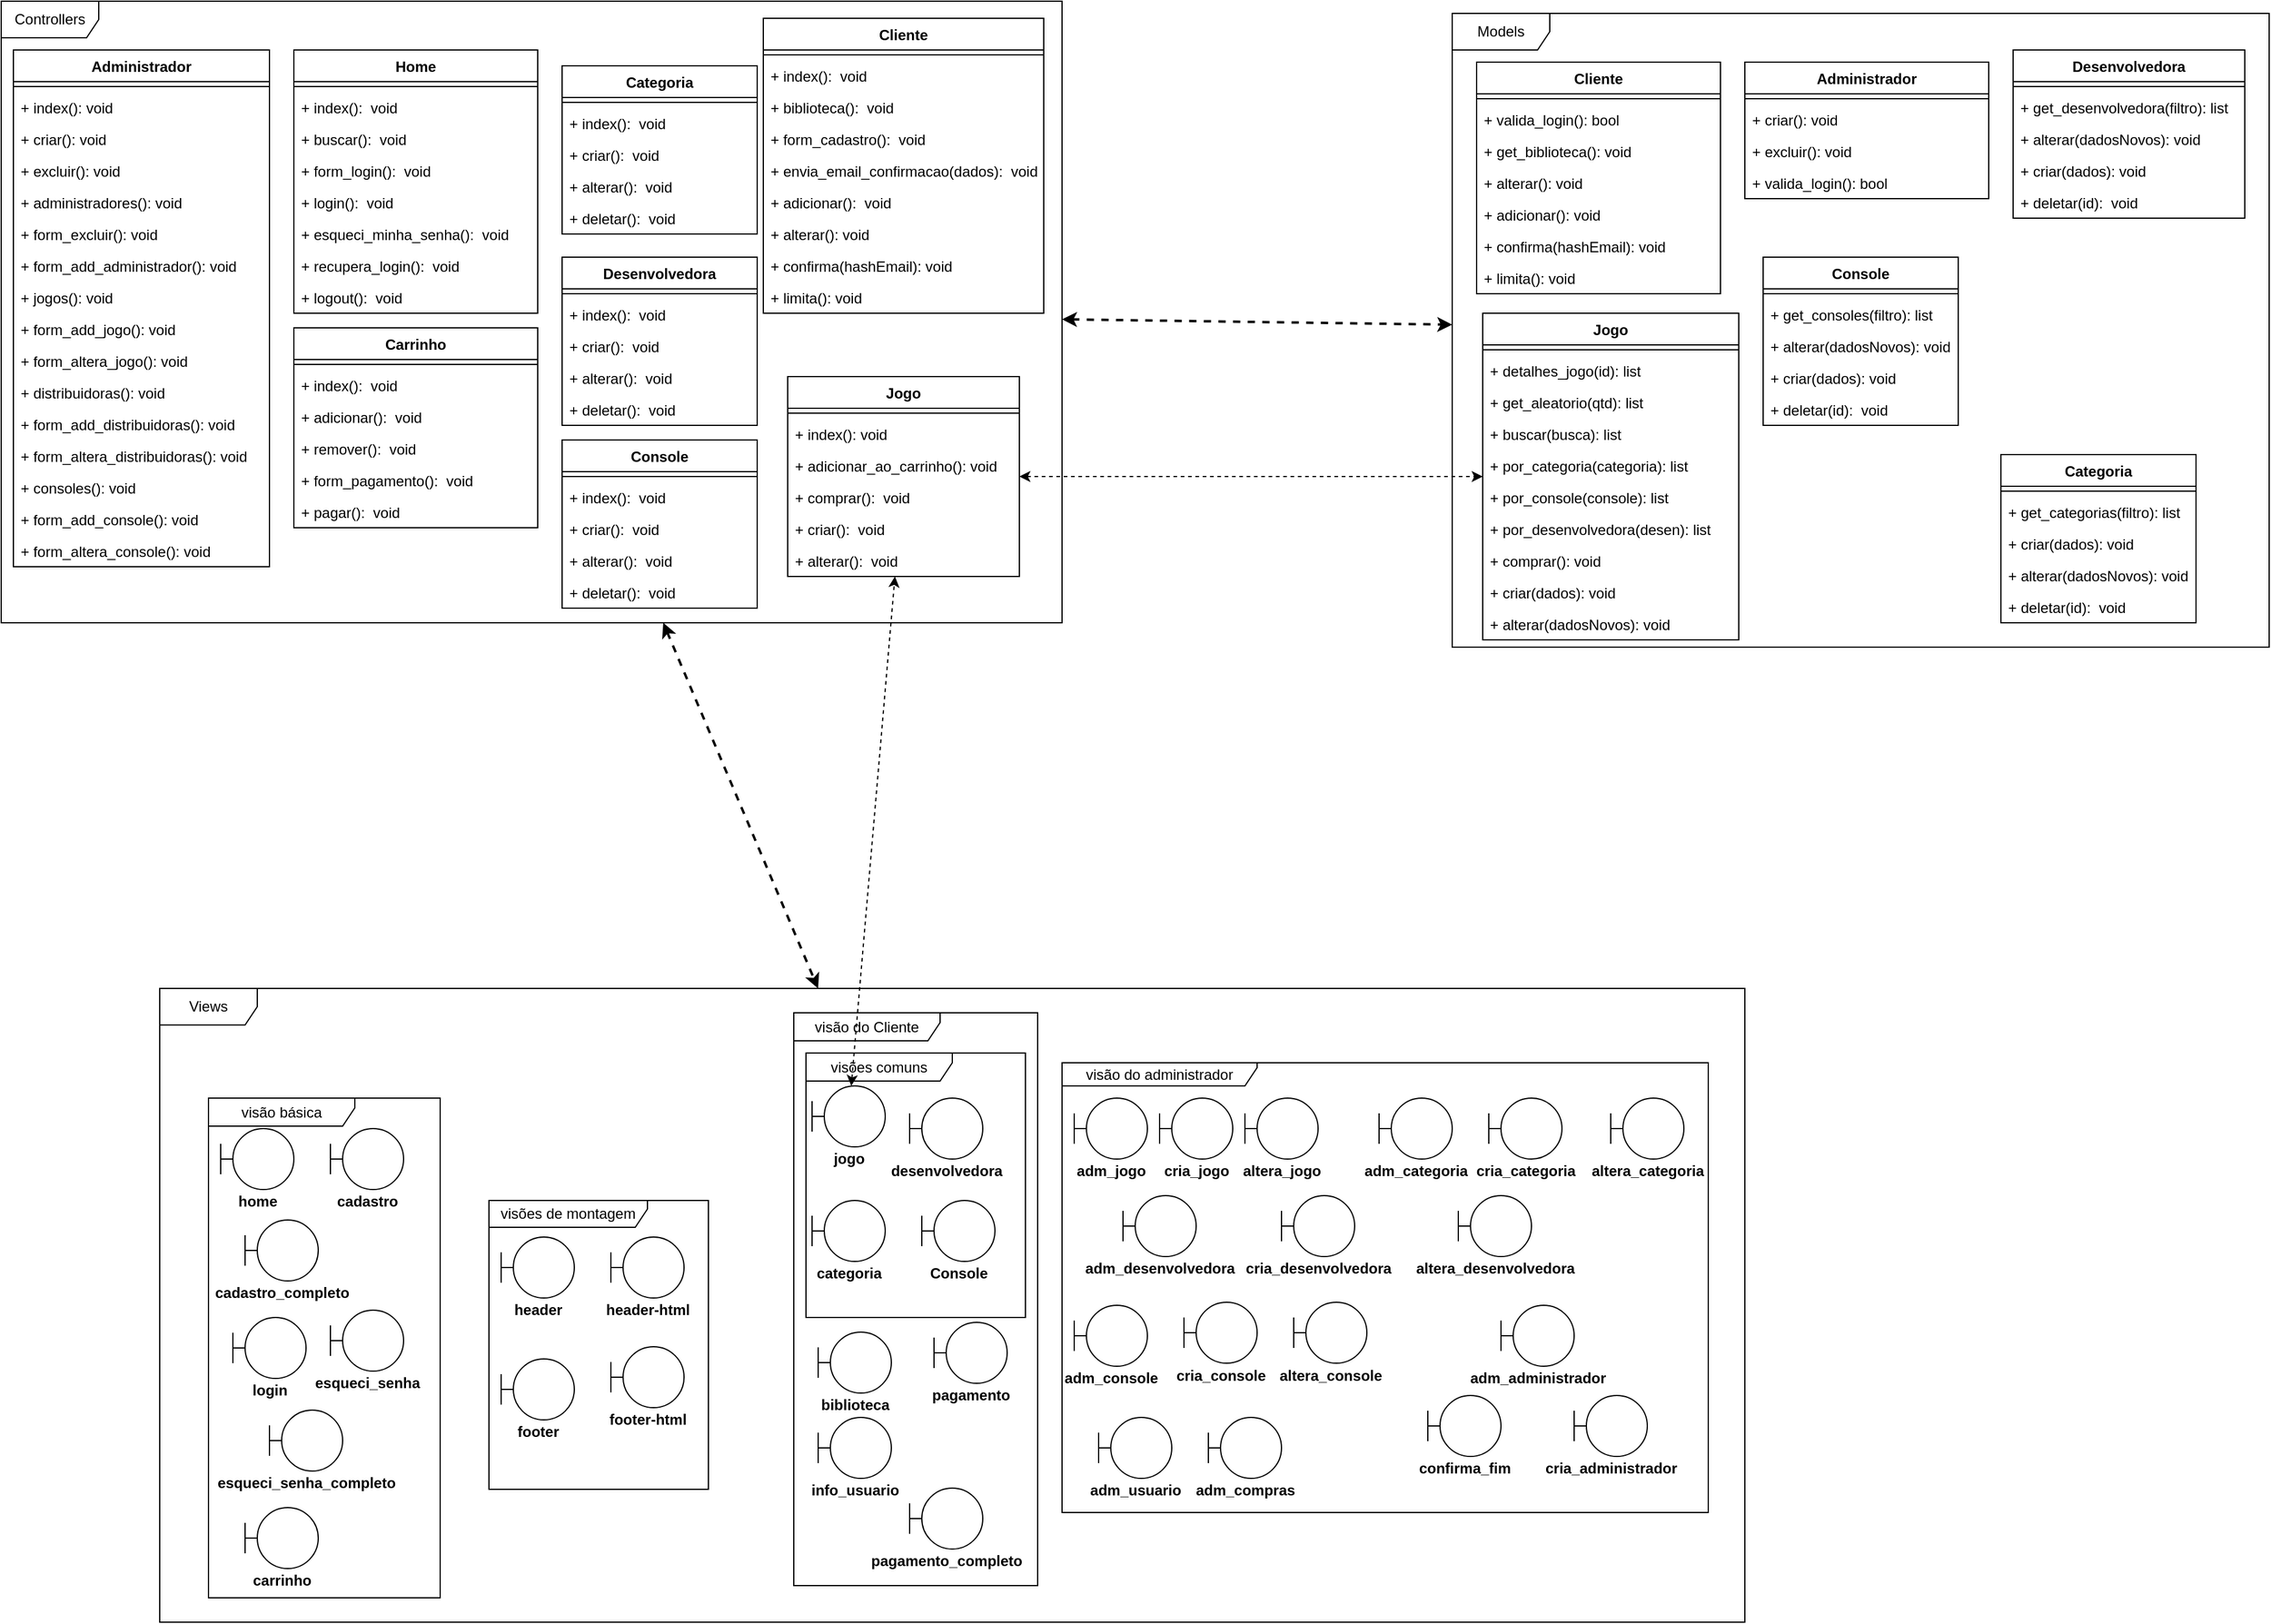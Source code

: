 <mxfile version="15.7.3" type="device"><diagram id="L-fCmeaqNn5dEg6Auvco" name="Page-1"><mxGraphModel dx="3220" dy="1463" grid="1" gridSize="10" guides="1" tooltips="1" connect="1" arrows="1" fold="1" page="1" pageScale="1" pageWidth="850" pageHeight="1100" math="0" shadow="0"><root><mxCell id="0"/><mxCell id="1" parent="0"/><mxCell id="11PagR81buOXzs33Tu1x-120" value="Views" style="shape=umlFrame;whiteSpace=wrap;html=1;width=80;height=30;" parent="1" vertex="1"><mxGeometry x="-690" y="830" width="1300" height="520" as="geometry"/></mxCell><mxCell id="11PagR81buOXzs33Tu1x-200" value="visão básica" style="shape=umlFrame;whiteSpace=wrap;html=1;width=120;height=23;" parent="1" vertex="1"><mxGeometry x="-650" y="920" width="190" height="410" as="geometry"/></mxCell><mxCell id="11PagR81buOXzs33Tu1x-197" value="visão do administrador" style="shape=umlFrame;whiteSpace=wrap;html=1;width=160;height=19;" parent="1" vertex="1"><mxGeometry x="50" y="891" width="530" height="369" as="geometry"/></mxCell><mxCell id="11PagR81buOXzs33Tu1x-193" value="visão do Cliente" style="shape=umlFrame;whiteSpace=wrap;html=1;width=120;height=23;" parent="1" vertex="1"><mxGeometry x="-170" y="850" width="200" height="470" as="geometry"/></mxCell><mxCell id="11PagR81buOXzs33Tu1x-204" value="visões de montagem" style="shape=umlFrame;whiteSpace=wrap;html=1;width=130;height=22;" parent="1" vertex="1"><mxGeometry x="-420" y="1004" width="180" height="237" as="geometry"/></mxCell><mxCell id="11PagR81buOXzs33Tu1x-201" value="visões comuns" style="shape=umlFrame;whiteSpace=wrap;html=1;width=120;height=23;" parent="1" vertex="1"><mxGeometry x="-160" y="883" width="180" height="217" as="geometry"/></mxCell><mxCell id="B66ZDyAJgqDNqPzOwW6b-11" style="edgeStyle=none;rounded=0;orthogonalLoop=1;jettySize=auto;html=1;dashed=1;startArrow=classic;startFill=1;strokeWidth=2;" edge="1" parent="1" source="11PagR81buOXzs33Tu1x-65" target="11PagR81buOXzs33Tu1x-66"><mxGeometry relative="1" as="geometry"/></mxCell><mxCell id="B66ZDyAJgqDNqPzOwW6b-12" style="edgeStyle=none;rounded=0;orthogonalLoop=1;jettySize=auto;html=1;dashed=1;startArrow=classic;startFill=1;strokeWidth=2;" edge="1" parent="1" source="11PagR81buOXzs33Tu1x-65" target="11PagR81buOXzs33Tu1x-120"><mxGeometry relative="1" as="geometry"/></mxCell><mxCell id="11PagR81buOXzs33Tu1x-65" value="Controllers" style="shape=umlFrame;whiteSpace=wrap;html=1;width=80;height=30;" parent="1" vertex="1"><mxGeometry x="-820" y="20" width="870" height="510" as="geometry"/></mxCell><mxCell id="B66ZDyAJgqDNqPzOwW6b-9" style="edgeStyle=none;rounded=0;orthogonalLoop=1;jettySize=auto;html=1;dashed=1;startArrow=classic;startFill=1;" edge="1" parent="1" source="11PagR81buOXzs33Tu1x-2" target="11PagR81buOXzs33Tu1x-68"><mxGeometry relative="1" as="geometry"/></mxCell><mxCell id="11PagR81buOXzs33Tu1x-2" value="Jogo" style="swimlane;fontStyle=1;align=center;verticalAlign=top;childLayout=stackLayout;horizontal=1;startSize=26;horizontalStack=0;resizeParent=1;resizeParentMax=0;resizeLast=0;collapsible=1;marginBottom=0;" parent="1" vertex="1"><mxGeometry x="-175" y="328" width="190" height="164" as="geometry"/></mxCell><mxCell id="11PagR81buOXzs33Tu1x-4" value="" style="line;strokeWidth=1;fillColor=none;align=left;verticalAlign=middle;spacingTop=-1;spacingLeft=3;spacingRight=3;rotatable=0;labelPosition=right;points=[];portConstraint=eastwest;" parent="11PagR81buOXzs33Tu1x-2" vertex="1"><mxGeometry y="26" width="190" height="8" as="geometry"/></mxCell><mxCell id="11PagR81buOXzs33Tu1x-5" value="+ index(): void" style="text;strokeColor=none;fillColor=none;align=left;verticalAlign=top;spacingLeft=4;spacingRight=4;overflow=hidden;rotatable=0;points=[[0,0.5],[1,0.5]];portConstraint=eastwest;" parent="11PagR81buOXzs33Tu1x-2" vertex="1"><mxGeometry y="34" width="190" height="26" as="geometry"/></mxCell><mxCell id="11PagR81buOXzs33Tu1x-10" value="+ adicionar_ao_carrinho(): void" style="text;strokeColor=none;fillColor=none;align=left;verticalAlign=top;spacingLeft=4;spacingRight=4;overflow=hidden;rotatable=0;points=[[0,0.5],[1,0.5]];portConstraint=eastwest;" parent="11PagR81buOXzs33Tu1x-2" vertex="1"><mxGeometry y="60" width="190" height="26" as="geometry"/></mxCell><mxCell id="11PagR81buOXzs33Tu1x-9" value="+ comprar():  void" style="text;strokeColor=none;fillColor=none;align=left;verticalAlign=top;spacingLeft=4;spacingRight=4;overflow=hidden;rotatable=0;points=[[0,0.5],[1,0.5]];portConstraint=eastwest;" parent="11PagR81buOXzs33Tu1x-2" vertex="1"><mxGeometry y="86" width="190" height="26" as="geometry"/></mxCell><mxCell id="11PagR81buOXzs33Tu1x-8" value="+ criar():  void" style="text;strokeColor=none;fillColor=none;align=left;verticalAlign=top;spacingLeft=4;spacingRight=4;overflow=hidden;rotatable=0;points=[[0,0.5],[1,0.5]];portConstraint=eastwest;" parent="11PagR81buOXzs33Tu1x-2" vertex="1"><mxGeometry y="112" width="190" height="26" as="geometry"/></mxCell><mxCell id="11PagR81buOXzs33Tu1x-6" value="+ alterar():  void" style="text;strokeColor=none;fillColor=none;align=left;verticalAlign=top;spacingLeft=4;spacingRight=4;overflow=hidden;rotatable=0;points=[[0,0.5],[1,0.5]];portConstraint=eastwest;" parent="11PagR81buOXzs33Tu1x-2" vertex="1"><mxGeometry y="138" width="190" height="26" as="geometry"/></mxCell><mxCell id="11PagR81buOXzs33Tu1x-11" value="Home" style="swimlane;fontStyle=1;align=center;verticalAlign=top;childLayout=stackLayout;horizontal=1;startSize=26;horizontalStack=0;resizeParent=1;resizeParentMax=0;resizeLast=0;collapsible=1;marginBottom=0;" parent="1" vertex="1"><mxGeometry x="-580" y="60" width="200" height="216" as="geometry"/></mxCell><mxCell id="11PagR81buOXzs33Tu1x-12" value="" style="line;strokeWidth=1;fillColor=none;align=left;verticalAlign=middle;spacingTop=-1;spacingLeft=3;spacingRight=3;rotatable=0;labelPosition=right;points=[];portConstraint=eastwest;" parent="11PagR81buOXzs33Tu1x-11" vertex="1"><mxGeometry y="26" width="200" height="8" as="geometry"/></mxCell><mxCell id="11PagR81buOXzs33Tu1x-13" value="+ index():  void" style="text;strokeColor=none;fillColor=none;align=left;verticalAlign=top;spacingLeft=4;spacingRight=4;overflow=hidden;rotatable=0;points=[[0,0.5],[1,0.5]];portConstraint=eastwest;" parent="11PagR81buOXzs33Tu1x-11" vertex="1"><mxGeometry y="34" width="200" height="26" as="geometry"/></mxCell><mxCell id="11PagR81buOXzs33Tu1x-14" value="+ buscar():  void" style="text;strokeColor=none;fillColor=none;align=left;verticalAlign=top;spacingLeft=4;spacingRight=4;overflow=hidden;rotatable=0;points=[[0,0.5],[1,0.5]];portConstraint=eastwest;" parent="11PagR81buOXzs33Tu1x-11" vertex="1"><mxGeometry y="60" width="200" height="26" as="geometry"/></mxCell><mxCell id="ZOK9bKu7fl6GXjxW45mG-1" value="+ form_login():  void" style="text;strokeColor=none;fillColor=none;align=left;verticalAlign=top;spacingLeft=4;spacingRight=4;overflow=hidden;rotatable=0;points=[[0,0.5],[1,0.5]];portConstraint=eastwest;" parent="11PagR81buOXzs33Tu1x-11" vertex="1"><mxGeometry y="86" width="200" height="26" as="geometry"/></mxCell><mxCell id="ZOK9bKu7fl6GXjxW45mG-2" value="+ login():  void" style="text;strokeColor=none;fillColor=none;align=left;verticalAlign=top;spacingLeft=4;spacingRight=4;overflow=hidden;rotatable=0;points=[[0,0.5],[1,0.5]];portConstraint=eastwest;" parent="11PagR81buOXzs33Tu1x-11" vertex="1"><mxGeometry y="112" width="200" height="26" as="geometry"/></mxCell><mxCell id="ZOK9bKu7fl6GXjxW45mG-3" value="+ esqueci_minha_senha():  void" style="text;strokeColor=none;fillColor=none;align=left;verticalAlign=top;spacingLeft=4;spacingRight=4;overflow=hidden;rotatable=0;points=[[0,0.5],[1,0.5]];portConstraint=eastwest;" parent="11PagR81buOXzs33Tu1x-11" vertex="1"><mxGeometry y="138" width="200" height="26" as="geometry"/></mxCell><mxCell id="ZOK9bKu7fl6GXjxW45mG-4" value="+ recupera_login():  void" style="text;strokeColor=none;fillColor=none;align=left;verticalAlign=top;spacingLeft=4;spacingRight=4;overflow=hidden;rotatable=0;points=[[0,0.5],[1,0.5]];portConstraint=eastwest;" parent="11PagR81buOXzs33Tu1x-11" vertex="1"><mxGeometry y="164" width="200" height="26" as="geometry"/></mxCell><mxCell id="ZOK9bKu7fl6GXjxW45mG-5" value="+ logout():  void" style="text;strokeColor=none;fillColor=none;align=left;verticalAlign=top;spacingLeft=4;spacingRight=4;overflow=hidden;rotatable=0;points=[[0,0.5],[1,0.5]];portConstraint=eastwest;" parent="11PagR81buOXzs33Tu1x-11" vertex="1"><mxGeometry y="190" width="200" height="26" as="geometry"/></mxCell><mxCell id="11PagR81buOXzs33Tu1x-19" value="Cliente" style="swimlane;fontStyle=1;align=center;verticalAlign=top;childLayout=stackLayout;horizontal=1;startSize=26;horizontalStack=0;resizeParent=1;resizeParentMax=0;resizeLast=0;collapsible=1;marginBottom=0;" parent="1" vertex="1"><mxGeometry x="-195" y="34" width="230" height="242" as="geometry"/></mxCell><mxCell id="11PagR81buOXzs33Tu1x-20" value="" style="line;strokeWidth=1;fillColor=none;align=left;verticalAlign=middle;spacingTop=-1;spacingLeft=3;spacingRight=3;rotatable=0;labelPosition=right;points=[];portConstraint=eastwest;" parent="11PagR81buOXzs33Tu1x-19" vertex="1"><mxGeometry y="26" width="230" height="8" as="geometry"/></mxCell><mxCell id="11PagR81buOXzs33Tu1x-21" value="+ index():  void" style="text;strokeColor=none;fillColor=none;align=left;verticalAlign=top;spacingLeft=4;spacingRight=4;overflow=hidden;rotatable=0;points=[[0,0.5],[1,0.5]];portConstraint=eastwest;" parent="11PagR81buOXzs33Tu1x-19" vertex="1"><mxGeometry y="34" width="230" height="26" as="geometry"/></mxCell><mxCell id="11PagR81buOXzs33Tu1x-64" value="+ biblioteca():  void" style="text;strokeColor=none;fillColor=none;align=left;verticalAlign=top;spacingLeft=4;spacingRight=4;overflow=hidden;rotatable=0;points=[[0,0.5],[1,0.5]];portConstraint=eastwest;" parent="11PagR81buOXzs33Tu1x-19" vertex="1"><mxGeometry y="60" width="230" height="26" as="geometry"/></mxCell><mxCell id="11PagR81buOXzs33Tu1x-53" value="+ form_cadastro():  void" style="text;strokeColor=none;fillColor=none;align=left;verticalAlign=top;spacingLeft=4;spacingRight=4;overflow=hidden;rotatable=0;points=[[0,0.5],[1,0.5]];portConstraint=eastwest;" parent="11PagR81buOXzs33Tu1x-19" vertex="1"><mxGeometry y="86" width="230" height="26" as="geometry"/></mxCell><mxCell id="11PagR81buOXzs33Tu1x-23" value="+ envia_email_confirmacao(dados):  void" style="text;strokeColor=none;fillColor=none;align=left;verticalAlign=top;spacingLeft=4;spacingRight=4;overflow=hidden;rotatable=0;points=[[0,0.5],[1,0.5]];portConstraint=eastwest;" parent="11PagR81buOXzs33Tu1x-19" vertex="1"><mxGeometry y="112" width="230" height="26" as="geometry"/></mxCell><mxCell id="11PagR81buOXzs33Tu1x-24" value="+ adicionar():  void" style="text;strokeColor=none;fillColor=none;align=left;verticalAlign=top;spacingLeft=4;spacingRight=4;overflow=hidden;rotatable=0;points=[[0,0.5],[1,0.5]];portConstraint=eastwest;" parent="11PagR81buOXzs33Tu1x-19" vertex="1"><mxGeometry y="138" width="230" height="26" as="geometry"/></mxCell><mxCell id="11PagR81buOXzs33Tu1x-103" value="+ alterar(): void" style="text;strokeColor=none;fillColor=none;align=left;verticalAlign=top;spacingLeft=4;spacingRight=4;overflow=hidden;rotatable=0;points=[[0,0.5],[1,0.5]];portConstraint=eastwest;" parent="11PagR81buOXzs33Tu1x-19" vertex="1"><mxGeometry y="164" width="230" height="26" as="geometry"/></mxCell><mxCell id="11PagR81buOXzs33Tu1x-25" value="+ confirma(hashEmail): void" style="text;strokeColor=none;fillColor=none;align=left;verticalAlign=top;spacingLeft=4;spacingRight=4;overflow=hidden;rotatable=0;points=[[0,0.5],[1,0.5]];portConstraint=eastwest;" parent="11PagR81buOXzs33Tu1x-19" vertex="1"><mxGeometry y="190" width="230" height="26" as="geometry"/></mxCell><mxCell id="11PagR81buOXzs33Tu1x-26" value="+ limita(): void" style="text;strokeColor=none;fillColor=none;align=left;verticalAlign=top;spacingLeft=4;spacingRight=4;overflow=hidden;rotatable=0;points=[[0,0.5],[1,0.5]];portConstraint=eastwest;" parent="11PagR81buOXzs33Tu1x-19" vertex="1"><mxGeometry y="216" width="230" height="26" as="geometry"/></mxCell><mxCell id="11PagR81buOXzs33Tu1x-27" value="Administrador" style="swimlane;fontStyle=1;align=center;verticalAlign=top;childLayout=stackLayout;horizontal=1;startSize=26;horizontalStack=0;resizeParent=1;resizeParentMax=0;resizeLast=0;collapsible=1;marginBottom=0;" parent="1" vertex="1"><mxGeometry x="-810" y="60" width="210" height="424" as="geometry"/></mxCell><mxCell id="11PagR81buOXzs33Tu1x-28" value="" style="line;strokeWidth=1;fillColor=none;align=left;verticalAlign=middle;spacingTop=-1;spacingLeft=3;spacingRight=3;rotatable=0;labelPosition=right;points=[];portConstraint=eastwest;" parent="11PagR81buOXzs33Tu1x-27" vertex="1"><mxGeometry y="26" width="210" height="8" as="geometry"/></mxCell><mxCell id="11PagR81buOXzs33Tu1x-29" value="+ index(): void" style="text;strokeColor=none;fillColor=none;align=left;verticalAlign=top;spacingLeft=4;spacingRight=4;overflow=hidden;rotatable=0;points=[[0,0.5],[1,0.5]];portConstraint=eastwest;" parent="11PagR81buOXzs33Tu1x-27" vertex="1"><mxGeometry y="34" width="210" height="26" as="geometry"/></mxCell><mxCell id="11PagR81buOXzs33Tu1x-43" value="+ criar(): void" style="text;strokeColor=none;fillColor=none;align=left;verticalAlign=top;spacingLeft=4;spacingRight=4;overflow=hidden;rotatable=0;points=[[0,0.5],[1,0.5]];portConstraint=eastwest;" parent="11PagR81buOXzs33Tu1x-27" vertex="1"><mxGeometry y="60" width="210" height="26" as="geometry"/></mxCell><mxCell id="11PagR81buOXzs33Tu1x-44" value="+ excluir(): void" style="text;strokeColor=none;fillColor=none;align=left;verticalAlign=top;spacingLeft=4;spacingRight=4;overflow=hidden;rotatable=0;points=[[0,0.5],[1,0.5]];portConstraint=eastwest;" parent="11PagR81buOXzs33Tu1x-27" vertex="1"><mxGeometry y="86" width="210" height="26" as="geometry"/></mxCell><mxCell id="eGFnQYDxi19fyzlzBU6V-1" value="+ administradores(): void" style="text;strokeColor=none;fillColor=none;align=left;verticalAlign=top;spacingLeft=4;spacingRight=4;overflow=hidden;rotatable=0;points=[[0,0.5],[1,0.5]];portConstraint=eastwest;" parent="11PagR81buOXzs33Tu1x-27" vertex="1"><mxGeometry y="112" width="210" height="26" as="geometry"/></mxCell><mxCell id="VoLuvv25c9wOzSagU-JG-1" value="+ form_excluir(): void" style="text;strokeColor=none;fillColor=none;align=left;verticalAlign=top;spacingLeft=4;spacingRight=4;overflow=hidden;rotatable=0;points=[[0,0.5],[1,0.5]];portConstraint=eastwest;" parent="11PagR81buOXzs33Tu1x-27" vertex="1"><mxGeometry y="138" width="210" height="26" as="geometry"/></mxCell><mxCell id="11PagR81buOXzs33Tu1x-42" value="+ form_add_administrador(): void" style="text;strokeColor=none;fillColor=none;align=left;verticalAlign=top;spacingLeft=4;spacingRight=4;overflow=hidden;rotatable=0;points=[[0,0.5],[1,0.5]];portConstraint=eastwest;" parent="11PagR81buOXzs33Tu1x-27" vertex="1"><mxGeometry y="164" width="210" height="26" as="geometry"/></mxCell><mxCell id="11PagR81buOXzs33Tu1x-39" value="+ jogos(): void" style="text;strokeColor=none;fillColor=none;align=left;verticalAlign=top;spacingLeft=4;spacingRight=4;overflow=hidden;rotatable=0;points=[[0,0.5],[1,0.5]];portConstraint=eastwest;" parent="11PagR81buOXzs33Tu1x-27" vertex="1"><mxGeometry y="190" width="210" height="26" as="geometry"/></mxCell><mxCell id="11PagR81buOXzs33Tu1x-30" value="+ form_add_jogo(): void" style="text;strokeColor=none;fillColor=none;align=left;verticalAlign=top;spacingLeft=4;spacingRight=4;overflow=hidden;rotatable=0;points=[[0,0.5],[1,0.5]];portConstraint=eastwest;" parent="11PagR81buOXzs33Tu1x-27" vertex="1"><mxGeometry y="216" width="210" height="26" as="geometry"/></mxCell><mxCell id="11PagR81buOXzs33Tu1x-31" value="+ form_altera_jogo(): void" style="text;strokeColor=none;fillColor=none;align=left;verticalAlign=top;spacingLeft=4;spacingRight=4;overflow=hidden;rotatable=0;points=[[0,0.5],[1,0.5]];portConstraint=eastwest;" parent="11PagR81buOXzs33Tu1x-27" vertex="1"><mxGeometry y="242" width="210" height="26" as="geometry"/></mxCell><mxCell id="11PagR81buOXzs33Tu1x-40" value="+ distribuidoras(): void" style="text;strokeColor=none;fillColor=none;align=left;verticalAlign=top;spacingLeft=4;spacingRight=4;overflow=hidden;rotatable=0;points=[[0,0.5],[1,0.5]];portConstraint=eastwest;" parent="11PagR81buOXzs33Tu1x-27" vertex="1"><mxGeometry y="268" width="210" height="26" as="geometry"/></mxCell><mxCell id="11PagR81buOXzs33Tu1x-35" value="+ form_add_distribuidoras(): void" style="text;strokeColor=none;fillColor=none;align=left;verticalAlign=top;spacingLeft=4;spacingRight=4;overflow=hidden;rotatable=0;points=[[0,0.5],[1,0.5]];portConstraint=eastwest;" parent="11PagR81buOXzs33Tu1x-27" vertex="1"><mxGeometry y="294" width="210" height="26" as="geometry"/></mxCell><mxCell id="11PagR81buOXzs33Tu1x-36" value="+ form_altera_distribuidoras(): void" style="text;strokeColor=none;fillColor=none;align=left;verticalAlign=top;spacingLeft=4;spacingRight=4;overflow=hidden;rotatable=0;points=[[0,0.5],[1,0.5]];portConstraint=eastwest;" parent="11PagR81buOXzs33Tu1x-27" vertex="1"><mxGeometry y="320" width="210" height="26" as="geometry"/></mxCell><mxCell id="11PagR81buOXzs33Tu1x-41" value="+ consoles(): void" style="text;strokeColor=none;fillColor=none;align=left;verticalAlign=top;spacingLeft=4;spacingRight=4;overflow=hidden;rotatable=0;points=[[0,0.5],[1,0.5]];portConstraint=eastwest;" parent="11PagR81buOXzs33Tu1x-27" vertex="1"><mxGeometry y="346" width="210" height="26" as="geometry"/></mxCell><mxCell id="11PagR81buOXzs33Tu1x-37" value="+ form_add_console(): void" style="text;strokeColor=none;fillColor=none;align=left;verticalAlign=top;spacingLeft=4;spacingRight=4;overflow=hidden;rotatable=0;points=[[0,0.5],[1,0.5]];portConstraint=eastwest;" parent="11PagR81buOXzs33Tu1x-27" vertex="1"><mxGeometry y="372" width="210" height="26" as="geometry"/></mxCell><mxCell id="11PagR81buOXzs33Tu1x-38" value="+ form_altera_console(): void" style="text;strokeColor=none;fillColor=none;align=left;verticalAlign=top;spacingLeft=4;spacingRight=4;overflow=hidden;rotatable=0;points=[[0,0.5],[1,0.5]];portConstraint=eastwest;" parent="11PagR81buOXzs33Tu1x-27" vertex="1"><mxGeometry y="398" width="210" height="26" as="geometry"/></mxCell><mxCell id="11PagR81buOXzs33Tu1x-45" value="Categoria" style="swimlane;fontStyle=1;align=center;verticalAlign=top;childLayout=stackLayout;horizontal=1;startSize=26;horizontalStack=0;resizeParent=1;resizeParentMax=0;resizeLast=0;collapsible=1;marginBottom=0;" parent="1" vertex="1"><mxGeometry x="-360" y="73" width="160" height="138" as="geometry"/></mxCell><mxCell id="11PagR81buOXzs33Tu1x-46" value="" style="line;strokeWidth=1;fillColor=none;align=left;verticalAlign=middle;spacingTop=-1;spacingLeft=3;spacingRight=3;rotatable=0;labelPosition=right;points=[];portConstraint=eastwest;" parent="11PagR81buOXzs33Tu1x-45" vertex="1"><mxGeometry y="26" width="160" height="8" as="geometry"/></mxCell><mxCell id="11PagR81buOXzs33Tu1x-47" value="+ index():  void" style="text;strokeColor=none;fillColor=none;align=left;verticalAlign=top;spacingLeft=4;spacingRight=4;overflow=hidden;rotatable=0;points=[[0,0.5],[1,0.5]];portConstraint=eastwest;" parent="11PagR81buOXzs33Tu1x-45" vertex="1"><mxGeometry y="34" width="160" height="26" as="geometry"/></mxCell><mxCell id="11PagR81buOXzs33Tu1x-50" value="+ criar():  void" style="text;strokeColor=none;fillColor=none;align=left;verticalAlign=top;spacingLeft=4;spacingRight=4;overflow=hidden;rotatable=0;points=[[0,0.5],[1,0.5]];portConstraint=eastwest;" parent="11PagR81buOXzs33Tu1x-45" vertex="1"><mxGeometry y="60" width="160" height="26" as="geometry"/></mxCell><mxCell id="11PagR81buOXzs33Tu1x-51" value="+ alterar():  void" style="text;strokeColor=none;fillColor=none;align=left;verticalAlign=top;spacingLeft=4;spacingRight=4;overflow=hidden;rotatable=0;points=[[0,0.5],[1,0.5]];portConstraint=eastwest;" parent="11PagR81buOXzs33Tu1x-45" vertex="1"><mxGeometry y="86" width="160" height="26" as="geometry"/></mxCell><mxCell id="eGFnQYDxi19fyzlzBU6V-10" value="+ deletar():  void" style="text;strokeColor=none;fillColor=none;align=left;verticalAlign=top;spacingLeft=4;spacingRight=4;overflow=hidden;rotatable=0;points=[[0,0.5],[1,0.5]];portConstraint=eastwest;" parent="11PagR81buOXzs33Tu1x-45" vertex="1"><mxGeometry y="112" width="160" height="26" as="geometry"/></mxCell><mxCell id="11PagR81buOXzs33Tu1x-54" value="Desenvolvedora" style="swimlane;fontStyle=1;align=center;verticalAlign=top;childLayout=stackLayout;horizontal=1;startSize=26;horizontalStack=0;resizeParent=1;resizeParentMax=0;resizeLast=0;collapsible=1;marginBottom=0;" parent="1" vertex="1"><mxGeometry x="-360" y="230" width="160" height="138" as="geometry"/></mxCell><mxCell id="11PagR81buOXzs33Tu1x-55" value="" style="line;strokeWidth=1;fillColor=none;align=left;verticalAlign=middle;spacingTop=-1;spacingLeft=3;spacingRight=3;rotatable=0;labelPosition=right;points=[];portConstraint=eastwest;" parent="11PagR81buOXzs33Tu1x-54" vertex="1"><mxGeometry y="26" width="160" height="8" as="geometry"/></mxCell><mxCell id="11PagR81buOXzs33Tu1x-56" value="+ index():  void" style="text;strokeColor=none;fillColor=none;align=left;verticalAlign=top;spacingLeft=4;spacingRight=4;overflow=hidden;rotatable=0;points=[[0,0.5],[1,0.5]];portConstraint=eastwest;" parent="11PagR81buOXzs33Tu1x-54" vertex="1"><mxGeometry y="34" width="160" height="26" as="geometry"/></mxCell><mxCell id="11PagR81buOXzs33Tu1x-57" value="+ criar():  void" style="text;strokeColor=none;fillColor=none;align=left;verticalAlign=top;spacingLeft=4;spacingRight=4;overflow=hidden;rotatable=0;points=[[0,0.5],[1,0.5]];portConstraint=eastwest;" parent="11PagR81buOXzs33Tu1x-54" vertex="1"><mxGeometry y="60" width="160" height="26" as="geometry"/></mxCell><mxCell id="11PagR81buOXzs33Tu1x-58" value="+ alterar():  void" style="text;strokeColor=none;fillColor=none;align=left;verticalAlign=top;spacingLeft=4;spacingRight=4;overflow=hidden;rotatable=0;points=[[0,0.5],[1,0.5]];portConstraint=eastwest;" parent="11PagR81buOXzs33Tu1x-54" vertex="1"><mxGeometry y="86" width="160" height="26" as="geometry"/></mxCell><mxCell id="eGFnQYDxi19fyzlzBU6V-9" value="+ deletar():  void" style="text;strokeColor=none;fillColor=none;align=left;verticalAlign=top;spacingLeft=4;spacingRight=4;overflow=hidden;rotatable=0;points=[[0,0.5],[1,0.5]];portConstraint=eastwest;" parent="11PagR81buOXzs33Tu1x-54" vertex="1"><mxGeometry y="112" width="160" height="26" as="geometry"/></mxCell><mxCell id="11PagR81buOXzs33Tu1x-59" value="Console" style="swimlane;fontStyle=1;align=center;verticalAlign=top;childLayout=stackLayout;horizontal=1;startSize=26;horizontalStack=0;resizeParent=1;resizeParentMax=0;resizeLast=0;collapsible=1;marginBottom=0;" parent="1" vertex="1"><mxGeometry x="-360" y="380" width="160" height="138" as="geometry"/></mxCell><mxCell id="11PagR81buOXzs33Tu1x-60" value="" style="line;strokeWidth=1;fillColor=none;align=left;verticalAlign=middle;spacingTop=-1;spacingLeft=3;spacingRight=3;rotatable=0;labelPosition=right;points=[];portConstraint=eastwest;" parent="11PagR81buOXzs33Tu1x-59" vertex="1"><mxGeometry y="26" width="160" height="8" as="geometry"/></mxCell><mxCell id="11PagR81buOXzs33Tu1x-61" value="+ index():  void" style="text;strokeColor=none;fillColor=none;align=left;verticalAlign=top;spacingLeft=4;spacingRight=4;overflow=hidden;rotatable=0;points=[[0,0.5],[1,0.5]];portConstraint=eastwest;" parent="11PagR81buOXzs33Tu1x-59" vertex="1"><mxGeometry y="34" width="160" height="26" as="geometry"/></mxCell><mxCell id="11PagR81buOXzs33Tu1x-62" value="+ criar():  void" style="text;strokeColor=none;fillColor=none;align=left;verticalAlign=top;spacingLeft=4;spacingRight=4;overflow=hidden;rotatable=0;points=[[0,0.5],[1,0.5]];portConstraint=eastwest;" parent="11PagR81buOXzs33Tu1x-59" vertex="1"><mxGeometry y="60" width="160" height="26" as="geometry"/></mxCell><mxCell id="11PagR81buOXzs33Tu1x-63" value="+ alterar():  void" style="text;strokeColor=none;fillColor=none;align=left;verticalAlign=top;spacingLeft=4;spacingRight=4;overflow=hidden;rotatable=0;points=[[0,0.5],[1,0.5]];portConstraint=eastwest;" parent="11PagR81buOXzs33Tu1x-59" vertex="1"><mxGeometry y="86" width="160" height="26" as="geometry"/></mxCell><mxCell id="eGFnQYDxi19fyzlzBU6V-2" value="+ deletar():  void" style="text;strokeColor=none;fillColor=none;align=left;verticalAlign=top;spacingLeft=4;spacingRight=4;overflow=hidden;rotatable=0;points=[[0,0.5],[1,0.5]];portConstraint=eastwest;" parent="11PagR81buOXzs33Tu1x-59" vertex="1"><mxGeometry y="112" width="160" height="26" as="geometry"/></mxCell><mxCell id="11PagR81buOXzs33Tu1x-66" value="Models" style="shape=umlFrame;whiteSpace=wrap;html=1;width=80;height=30;" parent="1" vertex="1"><mxGeometry x="370" y="30" width="670" height="520" as="geometry"/></mxCell><mxCell id="11PagR81buOXzs33Tu1x-68" value="Jogo" style="swimlane;fontStyle=1;align=center;verticalAlign=top;childLayout=stackLayout;horizontal=1;startSize=26;horizontalStack=0;resizeParent=1;resizeParentMax=0;resizeLast=0;collapsible=1;marginBottom=0;" parent="1" vertex="1"><mxGeometry x="395" y="276" width="210" height="268" as="geometry"/></mxCell><mxCell id="11PagR81buOXzs33Tu1x-69" value="" style="line;strokeWidth=1;fillColor=none;align=left;verticalAlign=middle;spacingTop=-1;spacingLeft=3;spacingRight=3;rotatable=0;labelPosition=right;points=[];portConstraint=eastwest;" parent="11PagR81buOXzs33Tu1x-68" vertex="1"><mxGeometry y="26" width="210" height="8" as="geometry"/></mxCell><mxCell id="mQa7ez7imFPfX-fhmuFn-1" value="+ detalhes_jogo(id): list" style="text;strokeColor=none;fillColor=none;align=left;verticalAlign=top;spacingLeft=4;spacingRight=4;overflow=hidden;rotatable=0;points=[[0,0.5],[1,0.5]];portConstraint=eastwest;" parent="11PagR81buOXzs33Tu1x-68" vertex="1"><mxGeometry y="34" width="210" height="26" as="geometry"/></mxCell><mxCell id="gl3a6LLppXieWktFP44w-4" value="+ get_aleatorio(qtd): list" style="text;strokeColor=none;fillColor=none;align=left;verticalAlign=top;spacingLeft=4;spacingRight=4;overflow=hidden;rotatable=0;points=[[0,0.5],[1,0.5]];portConstraint=eastwest;" parent="11PagR81buOXzs33Tu1x-68" vertex="1"><mxGeometry y="60" width="210" height="26" as="geometry"/></mxCell><mxCell id="11PagR81buOXzs33Tu1x-102" value="+ buscar(busca): list" style="text;strokeColor=none;fillColor=none;align=left;verticalAlign=top;spacingLeft=4;spacingRight=4;overflow=hidden;rotatable=0;points=[[0,0.5],[1,0.5]];portConstraint=eastwest;" parent="11PagR81buOXzs33Tu1x-68" vertex="1"><mxGeometry y="86" width="210" height="26" as="geometry"/></mxCell><mxCell id="gl3a6LLppXieWktFP44w-3" value="+ por_categoria(categoria): list" style="text;strokeColor=none;fillColor=none;align=left;verticalAlign=top;spacingLeft=4;spacingRight=4;overflow=hidden;rotatable=0;points=[[0,0.5],[1,0.5]];portConstraint=eastwest;" parent="11PagR81buOXzs33Tu1x-68" vertex="1"><mxGeometry y="112" width="210" height="26" as="geometry"/></mxCell><mxCell id="gl3a6LLppXieWktFP44w-1" value="+ por_console(console): list" style="text;strokeColor=none;fillColor=none;align=left;verticalAlign=top;spacingLeft=4;spacingRight=4;overflow=hidden;rotatable=0;points=[[0,0.5],[1,0.5]];portConstraint=eastwest;" parent="11PagR81buOXzs33Tu1x-68" vertex="1"><mxGeometry y="138" width="210" height="26" as="geometry"/></mxCell><mxCell id="gl3a6LLppXieWktFP44w-2" value="+ por_desenvolvedora(desen): list" style="text;strokeColor=none;fillColor=none;align=left;verticalAlign=top;spacingLeft=4;spacingRight=4;overflow=hidden;rotatable=0;points=[[0,0.5],[1,0.5]];portConstraint=eastwest;" parent="11PagR81buOXzs33Tu1x-68" vertex="1"><mxGeometry y="164" width="210" height="26" as="geometry"/></mxCell><mxCell id="11PagR81buOXzs33Tu1x-72" value="+ comprar(): void" style="text;strokeColor=none;fillColor=none;align=left;verticalAlign=top;spacingLeft=4;spacingRight=4;overflow=hidden;rotatable=0;points=[[0,0.5],[1,0.5]];portConstraint=eastwest;" parent="11PagR81buOXzs33Tu1x-68" vertex="1"><mxGeometry y="190" width="210" height="26" as="geometry"/></mxCell><mxCell id="11PagR81buOXzs33Tu1x-73" value="+ criar(dados): void" style="text;strokeColor=none;fillColor=none;align=left;verticalAlign=top;spacingLeft=4;spacingRight=4;overflow=hidden;rotatable=0;points=[[0,0.5],[1,0.5]];portConstraint=eastwest;" parent="11PagR81buOXzs33Tu1x-68" vertex="1"><mxGeometry y="216" width="210" height="26" as="geometry"/></mxCell><mxCell id="11PagR81buOXzs33Tu1x-74" value="+ alterar(dadosNovos): void" style="text;strokeColor=none;fillColor=none;align=left;verticalAlign=top;spacingLeft=4;spacingRight=4;overflow=hidden;rotatable=0;points=[[0,0.5],[1,0.5]];portConstraint=eastwest;" parent="11PagR81buOXzs33Tu1x-68" vertex="1"><mxGeometry y="242" width="210" height="26" as="geometry"/></mxCell><mxCell id="11PagR81buOXzs33Tu1x-75" value="Console" style="swimlane;fontStyle=1;align=center;verticalAlign=top;childLayout=stackLayout;horizontal=1;startSize=26;horizontalStack=0;resizeParent=1;resizeParentMax=0;resizeLast=0;collapsible=1;marginBottom=0;" parent="1" vertex="1"><mxGeometry x="625" y="230" width="160" height="138" as="geometry"/></mxCell><mxCell id="11PagR81buOXzs33Tu1x-76" value="" style="line;strokeWidth=1;fillColor=none;align=left;verticalAlign=middle;spacingTop=-1;spacingLeft=3;spacingRight=3;rotatable=0;labelPosition=right;points=[];portConstraint=eastwest;" parent="11PagR81buOXzs33Tu1x-75" vertex="1"><mxGeometry y="26" width="160" height="8" as="geometry"/></mxCell><mxCell id="11PagR81buOXzs33Tu1x-101" value="+ get_consoles(filtro): list" style="text;strokeColor=none;fillColor=none;align=left;verticalAlign=top;spacingLeft=4;spacingRight=4;overflow=hidden;rotatable=0;points=[[0,0.5],[1,0.5]];portConstraint=eastwest;" parent="11PagR81buOXzs33Tu1x-75" vertex="1"><mxGeometry y="34" width="160" height="26" as="geometry"/></mxCell><mxCell id="11PagR81buOXzs33Tu1x-207" value="+ alterar(dadosNovos): void" style="text;strokeColor=none;fillColor=none;align=left;verticalAlign=top;spacingLeft=4;spacingRight=4;overflow=hidden;rotatable=0;points=[[0,0.5],[1,0.5]];portConstraint=eastwest;" parent="11PagR81buOXzs33Tu1x-75" vertex="1"><mxGeometry y="60" width="160" height="26" as="geometry"/></mxCell><mxCell id="11PagR81buOXzs33Tu1x-206" value="+ criar(dados): void" style="text;strokeColor=none;fillColor=none;align=left;verticalAlign=top;spacingLeft=4;spacingRight=4;overflow=hidden;rotatable=0;points=[[0,0.5],[1,0.5]];portConstraint=eastwest;" parent="11PagR81buOXzs33Tu1x-75" vertex="1"><mxGeometry y="86" width="160" height="26" as="geometry"/></mxCell><mxCell id="eGFnQYDxi19fyzlzBU6V-13" value="+ deletar(id):  void" style="text;strokeColor=none;fillColor=none;align=left;verticalAlign=top;spacingLeft=4;spacingRight=4;overflow=hidden;rotatable=0;points=[[0,0.5],[1,0.5]];portConstraint=eastwest;" parent="11PagR81buOXzs33Tu1x-75" vertex="1"><mxGeometry y="112" width="160" height="26" as="geometry"/></mxCell><mxCell id="11PagR81buOXzs33Tu1x-80" value="Categoria" style="swimlane;fontStyle=1;align=center;verticalAlign=top;childLayout=stackLayout;horizontal=1;startSize=26;horizontalStack=0;resizeParent=1;resizeParentMax=0;resizeLast=0;collapsible=1;marginBottom=0;" parent="1" vertex="1"><mxGeometry x="820" y="392" width="160" height="138" as="geometry"/></mxCell><mxCell id="11PagR81buOXzs33Tu1x-81" value="" style="line;strokeWidth=1;fillColor=none;align=left;verticalAlign=middle;spacingTop=-1;spacingLeft=3;spacingRight=3;rotatable=0;labelPosition=right;points=[];portConstraint=eastwest;" parent="11PagR81buOXzs33Tu1x-80" vertex="1"><mxGeometry y="26" width="160" height="8" as="geometry"/></mxCell><mxCell id="11PagR81buOXzs33Tu1x-100" value="+ get_categorias(filtro): list" style="text;strokeColor=none;fillColor=none;align=left;verticalAlign=top;spacingLeft=4;spacingRight=4;overflow=hidden;rotatable=0;points=[[0,0.5],[1,0.5]];portConstraint=eastwest;" parent="11PagR81buOXzs33Tu1x-80" vertex="1"><mxGeometry y="34" width="160" height="26" as="geometry"/></mxCell><mxCell id="11PagR81buOXzs33Tu1x-208" value="+ criar(dados): void" style="text;strokeColor=none;fillColor=none;align=left;verticalAlign=top;spacingLeft=4;spacingRight=4;overflow=hidden;rotatable=0;points=[[0,0.5],[1,0.5]];portConstraint=eastwest;" parent="11PagR81buOXzs33Tu1x-80" vertex="1"><mxGeometry y="60" width="160" height="26" as="geometry"/></mxCell><mxCell id="11PagR81buOXzs33Tu1x-209" value="+ alterar(dadosNovos): void" style="text;strokeColor=none;fillColor=none;align=left;verticalAlign=top;spacingLeft=4;spacingRight=4;overflow=hidden;rotatable=0;points=[[0,0.5],[1,0.5]];portConstraint=eastwest;" parent="11PagR81buOXzs33Tu1x-80" vertex="1"><mxGeometry y="86" width="160" height="26" as="geometry"/></mxCell><mxCell id="eGFnQYDxi19fyzlzBU6V-12" value="+ deletar(id):  void" style="text;strokeColor=none;fillColor=none;align=left;verticalAlign=top;spacingLeft=4;spacingRight=4;overflow=hidden;rotatable=0;points=[[0,0.5],[1,0.5]];portConstraint=eastwest;" parent="11PagR81buOXzs33Tu1x-80" vertex="1"><mxGeometry y="112" width="160" height="26" as="geometry"/></mxCell><mxCell id="11PagR81buOXzs33Tu1x-85" value="Desenvolvedora" style="swimlane;fontStyle=1;align=center;verticalAlign=top;childLayout=stackLayout;horizontal=1;startSize=26;horizontalStack=0;resizeParent=1;resizeParentMax=0;resizeLast=0;collapsible=1;marginBottom=0;" parent="1" vertex="1"><mxGeometry x="830" y="60" width="190" height="138" as="geometry"/></mxCell><mxCell id="11PagR81buOXzs33Tu1x-86" value="" style="line;strokeWidth=1;fillColor=none;align=left;verticalAlign=middle;spacingTop=-1;spacingLeft=3;spacingRight=3;rotatable=0;labelPosition=right;points=[];portConstraint=eastwest;" parent="11PagR81buOXzs33Tu1x-85" vertex="1"><mxGeometry y="26" width="190" height="8" as="geometry"/></mxCell><mxCell id="11PagR81buOXzs33Tu1x-205" value="+ get_desenvolvedora(filtro): list" style="text;strokeColor=none;fillColor=none;align=left;verticalAlign=top;spacingLeft=4;spacingRight=4;overflow=hidden;rotatable=0;points=[[0,0.5],[1,0.5]];portConstraint=eastwest;" parent="11PagR81buOXzs33Tu1x-85" vertex="1"><mxGeometry y="34" width="190" height="26" as="geometry"/></mxCell><mxCell id="11PagR81buOXzs33Tu1x-211" value="+ alterar(dadosNovos): void" style="text;strokeColor=none;fillColor=none;align=left;verticalAlign=top;spacingLeft=4;spacingRight=4;overflow=hidden;rotatable=0;points=[[0,0.5],[1,0.5]];portConstraint=eastwest;" parent="11PagR81buOXzs33Tu1x-85" vertex="1"><mxGeometry y="60" width="190" height="26" as="geometry"/></mxCell><mxCell id="11PagR81buOXzs33Tu1x-210" value="+ criar(dados): void" style="text;strokeColor=none;fillColor=none;align=left;verticalAlign=top;spacingLeft=4;spacingRight=4;overflow=hidden;rotatable=0;points=[[0,0.5],[1,0.5]];portConstraint=eastwest;" parent="11PagR81buOXzs33Tu1x-85" vertex="1"><mxGeometry y="86" width="190" height="26" as="geometry"/></mxCell><mxCell id="eGFnQYDxi19fyzlzBU6V-14" value="+ deletar(id):  void" style="text;strokeColor=none;fillColor=none;align=left;verticalAlign=top;spacingLeft=4;spacingRight=4;overflow=hidden;rotatable=0;points=[[0,0.5],[1,0.5]];portConstraint=eastwest;" parent="11PagR81buOXzs33Tu1x-85" vertex="1"><mxGeometry y="112" width="190" height="26" as="geometry"/></mxCell><mxCell id="11PagR81buOXzs33Tu1x-90" value="Cliente" style="swimlane;fontStyle=1;align=center;verticalAlign=top;childLayout=stackLayout;horizontal=1;startSize=26;horizontalStack=0;resizeParent=1;resizeParentMax=0;resizeLast=0;collapsible=1;marginBottom=0;" parent="1" vertex="1"><mxGeometry x="390" y="70" width="200" height="190" as="geometry"/></mxCell><mxCell id="11PagR81buOXzs33Tu1x-91" value="" style="line;strokeWidth=1;fillColor=none;align=left;verticalAlign=middle;spacingTop=-1;spacingLeft=3;spacingRight=3;rotatable=0;labelPosition=right;points=[];portConstraint=eastwest;" parent="11PagR81buOXzs33Tu1x-90" vertex="1"><mxGeometry y="26" width="200" height="8" as="geometry"/></mxCell><mxCell id="tvD4H6tPv4toiT20f8Io-1" value="+ valida_login(): bool" style="text;strokeColor=none;fillColor=none;align=left;verticalAlign=top;spacingLeft=4;spacingRight=4;overflow=hidden;rotatable=0;points=[[0,0.5],[1,0.5]];portConstraint=eastwest;" parent="11PagR81buOXzs33Tu1x-90" vertex="1"><mxGeometry y="34" width="200" height="26" as="geometry"/></mxCell><mxCell id="11PagR81buOXzs33Tu1x-93" value="+ get_biblioteca(): void" style="text;strokeColor=none;fillColor=none;align=left;verticalAlign=top;spacingLeft=4;spacingRight=4;overflow=hidden;rotatable=0;points=[[0,0.5],[1,0.5]];portConstraint=eastwest;" parent="11PagR81buOXzs33Tu1x-90" vertex="1"><mxGeometry y="60" width="200" height="26" as="geometry"/></mxCell><mxCell id="11PagR81buOXzs33Tu1x-104" value="+ alterar(): void" style="text;strokeColor=none;fillColor=none;align=left;verticalAlign=top;spacingLeft=4;spacingRight=4;overflow=hidden;rotatable=0;points=[[0,0.5],[1,0.5]];portConstraint=eastwest;" parent="11PagR81buOXzs33Tu1x-90" vertex="1"><mxGeometry y="86" width="200" height="26" as="geometry"/></mxCell><mxCell id="11PagR81buOXzs33Tu1x-97" value="+ adicionar(): void" style="text;strokeColor=none;fillColor=none;align=left;verticalAlign=top;spacingLeft=4;spacingRight=4;overflow=hidden;rotatable=0;points=[[0,0.5],[1,0.5]];portConstraint=eastwest;" parent="11PagR81buOXzs33Tu1x-90" vertex="1"><mxGeometry y="112" width="200" height="26" as="geometry"/></mxCell><mxCell id="11PagR81buOXzs33Tu1x-98" value="+ confirma(hashEmail): void" style="text;strokeColor=none;fillColor=none;align=left;verticalAlign=top;spacingLeft=4;spacingRight=4;overflow=hidden;rotatable=0;points=[[0,0.5],[1,0.5]];portConstraint=eastwest;" parent="11PagR81buOXzs33Tu1x-90" vertex="1"><mxGeometry y="138" width="200" height="26" as="geometry"/></mxCell><mxCell id="11PagR81buOXzs33Tu1x-99" value="+ limita(): void" style="text;strokeColor=none;fillColor=none;align=left;verticalAlign=top;spacingLeft=4;spacingRight=4;overflow=hidden;rotatable=0;points=[[0,0.5],[1,0.5]];portConstraint=eastwest;" parent="11PagR81buOXzs33Tu1x-90" vertex="1"><mxGeometry y="164" width="200" height="26" as="geometry"/></mxCell><mxCell id="11PagR81buOXzs33Tu1x-105" value="Administrador" style="swimlane;fontStyle=1;align=center;verticalAlign=top;childLayout=stackLayout;horizontal=1;startSize=26;horizontalStack=0;resizeParent=1;resizeParentMax=0;resizeLast=0;collapsible=1;marginBottom=0;" parent="1" vertex="1"><mxGeometry x="610" y="70" width="200" height="112" as="geometry"/></mxCell><mxCell id="11PagR81buOXzs33Tu1x-106" value="" style="line;strokeWidth=1;fillColor=none;align=left;verticalAlign=middle;spacingTop=-1;spacingLeft=3;spacingRight=3;rotatable=0;labelPosition=right;points=[];portConstraint=eastwest;" parent="11PagR81buOXzs33Tu1x-105" vertex="1"><mxGeometry y="26" width="200" height="8" as="geometry"/></mxCell><mxCell id="11PagR81buOXzs33Tu1x-108" value="+ criar(): void" style="text;strokeColor=none;fillColor=none;align=left;verticalAlign=top;spacingLeft=4;spacingRight=4;overflow=hidden;rotatable=0;points=[[0,0.5],[1,0.5]];portConstraint=eastwest;" parent="11PagR81buOXzs33Tu1x-105" vertex="1"><mxGeometry y="34" width="200" height="26" as="geometry"/></mxCell><mxCell id="11PagR81buOXzs33Tu1x-109" value="+ excluir(): void" style="text;strokeColor=none;fillColor=none;align=left;verticalAlign=top;spacingLeft=4;spacingRight=4;overflow=hidden;rotatable=0;points=[[0,0.5],[1,0.5]];portConstraint=eastwest;" parent="11PagR81buOXzs33Tu1x-105" vertex="1"><mxGeometry y="60" width="200" height="26" as="geometry"/></mxCell><mxCell id="33_iDUAcrcl2gQyIVTkX-1" value="+ valida_login(): bool" style="text;strokeColor=none;fillColor=none;align=left;verticalAlign=top;spacingLeft=4;spacingRight=4;overflow=hidden;rotatable=0;points=[[0,0.5],[1,0.5]];portConstraint=eastwest;" parent="11PagR81buOXzs33Tu1x-105" vertex="1"><mxGeometry y="86" width="200" height="26" as="geometry"/></mxCell><mxCell id="T3Zomi0P-XqC67pqH-qo-2" value="Carrinho" style="swimlane;fontStyle=1;align=center;verticalAlign=top;childLayout=stackLayout;horizontal=1;startSize=26;horizontalStack=0;resizeParent=1;resizeParentMax=0;resizeLast=0;collapsible=1;marginBottom=0;" parent="1" vertex="1"><mxGeometry x="-580" y="288" width="200" height="164" as="geometry"/></mxCell><mxCell id="T3Zomi0P-XqC67pqH-qo-3" value="" style="line;strokeWidth=1;fillColor=none;align=left;verticalAlign=middle;spacingTop=-1;spacingLeft=3;spacingRight=3;rotatable=0;labelPosition=right;points=[];portConstraint=eastwest;" parent="T3Zomi0P-XqC67pqH-qo-2" vertex="1"><mxGeometry y="26" width="200" height="8" as="geometry"/></mxCell><mxCell id="T3Zomi0P-XqC67pqH-qo-4" value="+ index():  void" style="text;strokeColor=none;fillColor=none;align=left;verticalAlign=top;spacingLeft=4;spacingRight=4;overflow=hidden;rotatable=0;points=[[0,0.5],[1,0.5]];portConstraint=eastwest;" parent="T3Zomi0P-XqC67pqH-qo-2" vertex="1"><mxGeometry y="34" width="200" height="26" as="geometry"/></mxCell><mxCell id="T3Zomi0P-XqC67pqH-qo-5" value="+ adicionar():  void" style="text;strokeColor=none;fillColor=none;align=left;verticalAlign=top;spacingLeft=4;spacingRight=4;overflow=hidden;rotatable=0;points=[[0,0.5],[1,0.5]];portConstraint=eastwest;" parent="T3Zomi0P-XqC67pqH-qo-2" vertex="1"><mxGeometry y="60" width="200" height="26" as="geometry"/></mxCell><mxCell id="T3Zomi0P-XqC67pqH-qo-8" value="+ remover():  void" style="text;strokeColor=none;fillColor=none;align=left;verticalAlign=top;spacingLeft=4;spacingRight=4;overflow=hidden;rotatable=0;points=[[0,0.5],[1,0.5]];portConstraint=eastwest;" parent="T3Zomi0P-XqC67pqH-qo-2" vertex="1"><mxGeometry y="86" width="200" height="26" as="geometry"/></mxCell><mxCell id="T3Zomi0P-XqC67pqH-qo-7" value="+ form_pagamento():  void" style="text;strokeColor=none;fillColor=none;align=left;verticalAlign=top;spacingLeft=4;spacingRight=4;overflow=hidden;rotatable=0;points=[[0,0.5],[1,0.5]];portConstraint=eastwest;" parent="T3Zomi0P-XqC67pqH-qo-2" vertex="1"><mxGeometry y="112" width="200" height="26" as="geometry"/></mxCell><mxCell id="T3Zomi0P-XqC67pqH-qo-9" value="+ pagar():  void" style="text;strokeColor=none;fillColor=none;align=left;verticalAlign=top;spacingLeft=4;spacingRight=4;overflow=hidden;rotatable=0;points=[[0,0.5],[1,0.5]];portConstraint=eastwest;" parent="T3Zomi0P-XqC67pqH-qo-2" vertex="1"><mxGeometry y="138" width="200" height="26" as="geometry"/></mxCell><mxCell id="B66ZDyAJgqDNqPzOwW6b-5" style="rounded=0;orthogonalLoop=1;jettySize=auto;html=1;dashed=1;strokeWidth=1;startArrow=classic;startFill=1;" edge="1" parent="1" source="B66ZDyAJgqDNqPzOwW6b-55" target="11PagR81buOXzs33Tu1x-2"><mxGeometry relative="1" as="geometry"><mxPoint x="-70.474" y="912" as="sourcePoint"/></mxGeometry></mxCell><mxCell id="B66ZDyAJgqDNqPzOwW6b-22" value="" style="group" vertex="1" connectable="0" parent="1"><mxGeometry x="-340" y="1034" width="100" height="70" as="geometry"/></mxCell><mxCell id="B66ZDyAJgqDNqPzOwW6b-18" value="" style="shape=umlBoundary;whiteSpace=wrap;html=1;" vertex="1" parent="B66ZDyAJgqDNqPzOwW6b-22"><mxGeometry x="20" width="60" height="50" as="geometry"/></mxCell><mxCell id="B66ZDyAJgqDNqPzOwW6b-21" value="&lt;span style=&quot;font-weight: 700&quot;&gt;header-html&lt;/span&gt;" style="text;html=1;align=center;verticalAlign=middle;resizable=0;points=[];autosize=1;strokeColor=none;fillColor=none;" vertex="1" parent="B66ZDyAJgqDNqPzOwW6b-22"><mxGeometry x="10" y="50" width="80" height="20" as="geometry"/></mxCell><mxCell id="B66ZDyAJgqDNqPzOwW6b-23" value="" style="group" vertex="1" connectable="0" parent="1"><mxGeometry x="-640" y="1256" width="100" height="70" as="geometry"/></mxCell><mxCell id="B66ZDyAJgqDNqPzOwW6b-24" value="" style="shape=umlBoundary;whiteSpace=wrap;html=1;" vertex="1" parent="B66ZDyAJgqDNqPzOwW6b-23"><mxGeometry x="20" width="60" height="50" as="geometry"/></mxCell><mxCell id="B66ZDyAJgqDNqPzOwW6b-25" value="&lt;span style=&quot;font-weight: 700&quot;&gt;carrinho&lt;/span&gt;" style="text;html=1;align=center;verticalAlign=middle;resizable=0;points=[];autosize=1;strokeColor=none;fillColor=none;" vertex="1" parent="B66ZDyAJgqDNqPzOwW6b-23"><mxGeometry x="20" y="50" width="60" height="20" as="geometry"/></mxCell><mxCell id="B66ZDyAJgqDNqPzOwW6b-26" value="" style="group" vertex="1" connectable="0" parent="1"><mxGeometry x="-570" y="1094" width="100" height="70" as="geometry"/></mxCell><mxCell id="B66ZDyAJgqDNqPzOwW6b-27" value="" style="shape=umlBoundary;whiteSpace=wrap;html=1;" vertex="1" parent="B66ZDyAJgqDNqPzOwW6b-26"><mxGeometry x="20" width="60" height="50" as="geometry"/></mxCell><mxCell id="B66ZDyAJgqDNqPzOwW6b-28" value="&lt;span style=&quot;font-weight: 700&quot;&gt;esqueci_senha&lt;/span&gt;" style="text;html=1;align=center;verticalAlign=middle;resizable=0;points=[];autosize=1;strokeColor=none;fillColor=none;" vertex="1" parent="B66ZDyAJgqDNqPzOwW6b-26"><mxGeometry y="50" width="100" height="20" as="geometry"/></mxCell><mxCell id="B66ZDyAJgqDNqPzOwW6b-29" value="" style="group" vertex="1" connectable="0" parent="1"><mxGeometry x="-620" y="1176" width="130" height="70" as="geometry"/></mxCell><mxCell id="B66ZDyAJgqDNqPzOwW6b-30" value="" style="shape=umlBoundary;whiteSpace=wrap;html=1;" vertex="1" parent="B66ZDyAJgqDNqPzOwW6b-29"><mxGeometry x="20" width="60" height="50" as="geometry"/></mxCell><mxCell id="B66ZDyAJgqDNqPzOwW6b-31" value="&lt;span style=&quot;font-weight: 700&quot;&gt;esqueci_senha_completo&lt;/span&gt;" style="text;html=1;align=center;verticalAlign=middle;resizable=0;points=[];autosize=1;strokeColor=none;fillColor=none;" vertex="1" parent="B66ZDyAJgqDNqPzOwW6b-29"><mxGeometry x="-30" y="50" width="160" height="20" as="geometry"/></mxCell><mxCell id="B66ZDyAJgqDNqPzOwW6b-32" value="" style="group" vertex="1" connectable="0" parent="1"><mxGeometry x="-650" y="1100" width="100" height="70" as="geometry"/></mxCell><mxCell id="B66ZDyAJgqDNqPzOwW6b-33" value="" style="shape=umlBoundary;whiteSpace=wrap;html=1;" vertex="1" parent="B66ZDyAJgqDNqPzOwW6b-32"><mxGeometry x="20" width="60" height="50" as="geometry"/></mxCell><mxCell id="B66ZDyAJgqDNqPzOwW6b-34" value="&lt;span style=&quot;font-weight: 700&quot;&gt;login&lt;/span&gt;" style="text;html=1;align=center;verticalAlign=middle;resizable=0;points=[];autosize=1;strokeColor=none;fillColor=none;" vertex="1" parent="B66ZDyAJgqDNqPzOwW6b-32"><mxGeometry x="30" y="50" width="40" height="20" as="geometry"/></mxCell><mxCell id="B66ZDyAJgqDNqPzOwW6b-35" value="" style="group" vertex="1" connectable="0" parent="1"><mxGeometry x="-570" y="945" width="100" height="70" as="geometry"/></mxCell><mxCell id="B66ZDyAJgqDNqPzOwW6b-36" value="" style="shape=umlBoundary;whiteSpace=wrap;html=1;" vertex="1" parent="B66ZDyAJgqDNqPzOwW6b-35"><mxGeometry x="20" width="60" height="50" as="geometry"/></mxCell><mxCell id="B66ZDyAJgqDNqPzOwW6b-37" value="&lt;span style=&quot;font-weight: 700&quot;&gt;cadastro&lt;/span&gt;" style="text;html=1;align=center;verticalAlign=middle;resizable=0;points=[];autosize=1;strokeColor=none;fillColor=none;" vertex="1" parent="B66ZDyAJgqDNqPzOwW6b-35"><mxGeometry x="15" y="50" width="70" height="20" as="geometry"/></mxCell><mxCell id="B66ZDyAJgqDNqPzOwW6b-38" value="" style="group" vertex="1" connectable="0" parent="1"><mxGeometry x="-660" y="945" width="100" height="70" as="geometry"/></mxCell><mxCell id="B66ZDyAJgqDNqPzOwW6b-39" value="" style="shape=umlBoundary;whiteSpace=wrap;html=1;" vertex="1" parent="B66ZDyAJgqDNqPzOwW6b-38"><mxGeometry x="20" width="60" height="50" as="geometry"/></mxCell><mxCell id="B66ZDyAJgqDNqPzOwW6b-40" value="&lt;span style=&quot;font-weight: 700&quot;&gt;home&lt;/span&gt;" style="text;html=1;align=center;verticalAlign=middle;resizable=0;points=[];autosize=1;strokeColor=none;fillColor=none;" vertex="1" parent="B66ZDyAJgqDNqPzOwW6b-38"><mxGeometry x="25" y="50" width="50" height="20" as="geometry"/></mxCell><mxCell id="B66ZDyAJgqDNqPzOwW6b-41" value="" style="group" vertex="1" connectable="0" parent="1"><mxGeometry x="-640" y="1020" width="115" height="70" as="geometry"/></mxCell><mxCell id="B66ZDyAJgqDNqPzOwW6b-42" value="" style="shape=umlBoundary;whiteSpace=wrap;html=1;" vertex="1" parent="B66ZDyAJgqDNqPzOwW6b-41"><mxGeometry x="20" width="60" height="50" as="geometry"/></mxCell><mxCell id="B66ZDyAJgqDNqPzOwW6b-43" value="&lt;span style=&quot;font-weight: 700&quot;&gt;cadastro_completo&lt;/span&gt;" style="text;html=1;align=center;verticalAlign=middle;resizable=0;points=[];autosize=1;strokeColor=none;fillColor=none;" vertex="1" parent="B66ZDyAJgqDNqPzOwW6b-41"><mxGeometry x="-15" y="50" width="130" height="20" as="geometry"/></mxCell><mxCell id="B66ZDyAJgqDNqPzOwW6b-44" value="" style="group" vertex="1" connectable="0" parent="1"><mxGeometry x="-430" y="1034" width="100" height="70" as="geometry"/></mxCell><mxCell id="B66ZDyAJgqDNqPzOwW6b-45" value="" style="shape=umlBoundary;whiteSpace=wrap;html=1;" vertex="1" parent="B66ZDyAJgqDNqPzOwW6b-44"><mxGeometry x="20" width="60" height="50" as="geometry"/></mxCell><mxCell id="B66ZDyAJgqDNqPzOwW6b-46" value="&lt;span style=&quot;font-weight: 700&quot;&gt;header&lt;/span&gt;" style="text;html=1;align=center;verticalAlign=middle;resizable=0;points=[];autosize=1;strokeColor=none;fillColor=none;" vertex="1" parent="B66ZDyAJgqDNqPzOwW6b-44"><mxGeometry x="25" y="50" width="50" height="20" as="geometry"/></mxCell><mxCell id="B66ZDyAJgqDNqPzOwW6b-47" value="" style="group" vertex="1" connectable="0" parent="1"><mxGeometry x="-430" y="1134" width="100" height="70" as="geometry"/></mxCell><mxCell id="B66ZDyAJgqDNqPzOwW6b-48" value="" style="shape=umlBoundary;whiteSpace=wrap;html=1;" vertex="1" parent="B66ZDyAJgqDNqPzOwW6b-47"><mxGeometry x="20" width="60" height="50" as="geometry"/></mxCell><mxCell id="B66ZDyAJgqDNqPzOwW6b-49" value="&lt;span style=&quot;font-weight: 700&quot;&gt;footer&lt;/span&gt;" style="text;html=1;align=center;verticalAlign=middle;resizable=0;points=[];autosize=1;strokeColor=none;fillColor=none;" vertex="1" parent="B66ZDyAJgqDNqPzOwW6b-47"><mxGeometry x="25" y="50" width="50" height="20" as="geometry"/></mxCell><mxCell id="B66ZDyAJgqDNqPzOwW6b-50" value="" style="group" vertex="1" connectable="0" parent="1"><mxGeometry x="-340" y="1124" width="100" height="70" as="geometry"/></mxCell><mxCell id="B66ZDyAJgqDNqPzOwW6b-51" value="" style="shape=umlBoundary;whiteSpace=wrap;html=1;" vertex="1" parent="B66ZDyAJgqDNqPzOwW6b-50"><mxGeometry x="20" width="60" height="50" as="geometry"/></mxCell><mxCell id="B66ZDyAJgqDNqPzOwW6b-52" value="&lt;span style=&quot;font-weight: 700&quot;&gt;footer-html&lt;/span&gt;" style="text;html=1;align=center;verticalAlign=middle;resizable=0;points=[];autosize=1;strokeColor=none;fillColor=none;" vertex="1" parent="B66ZDyAJgqDNqPzOwW6b-50"><mxGeometry x="10" y="50" width="80" height="20" as="geometry"/></mxCell><mxCell id="B66ZDyAJgqDNqPzOwW6b-54" value="" style="group" vertex="1" connectable="0" parent="1"><mxGeometry x="-175" y="910" width="100" height="70" as="geometry"/></mxCell><mxCell id="B66ZDyAJgqDNqPzOwW6b-55" value="" style="shape=umlBoundary;whiteSpace=wrap;html=1;" vertex="1" parent="B66ZDyAJgqDNqPzOwW6b-54"><mxGeometry x="20" width="60" height="50" as="geometry"/></mxCell><mxCell id="B66ZDyAJgqDNqPzOwW6b-56" value="&lt;span style=&quot;font-weight: 700&quot;&gt;jogo&lt;/span&gt;" style="text;html=1;align=center;verticalAlign=middle;resizable=0;points=[];autosize=1;strokeColor=none;fillColor=none;" vertex="1" parent="B66ZDyAJgqDNqPzOwW6b-54"><mxGeometry x="30" y="50" width="40" height="20" as="geometry"/></mxCell><mxCell id="B66ZDyAJgqDNqPzOwW6b-57" value="" style="group" vertex="1" connectable="0" parent="1"><mxGeometry x="-95" y="920" width="105" height="70" as="geometry"/></mxCell><mxCell id="B66ZDyAJgqDNqPzOwW6b-58" value="" style="shape=umlBoundary;whiteSpace=wrap;html=1;" vertex="1" parent="B66ZDyAJgqDNqPzOwW6b-57"><mxGeometry x="20" width="60" height="50" as="geometry"/></mxCell><mxCell id="B66ZDyAJgqDNqPzOwW6b-59" value="&lt;span style=&quot;font-weight: 700&quot;&gt;desenvolvedora&lt;/span&gt;" style="text;html=1;align=center;verticalAlign=middle;resizable=0;points=[];autosize=1;strokeColor=none;fillColor=none;" vertex="1" parent="B66ZDyAJgqDNqPzOwW6b-57"><mxGeometry x="-5" y="50" width="110" height="20" as="geometry"/></mxCell><mxCell id="B66ZDyAJgqDNqPzOwW6b-60" value="" style="group" vertex="1" connectable="0" parent="1"><mxGeometry x="-175" y="1004" width="100" height="70" as="geometry"/></mxCell><mxCell id="B66ZDyAJgqDNqPzOwW6b-61" value="" style="shape=umlBoundary;whiteSpace=wrap;html=1;" vertex="1" parent="B66ZDyAJgqDNqPzOwW6b-60"><mxGeometry x="20" width="60" height="50" as="geometry"/></mxCell><mxCell id="B66ZDyAJgqDNqPzOwW6b-62" value="&lt;span style=&quot;font-weight: 700&quot;&gt;categoria&lt;/span&gt;" style="text;html=1;align=center;verticalAlign=middle;resizable=0;points=[];autosize=1;strokeColor=none;fillColor=none;" vertex="1" parent="B66ZDyAJgqDNqPzOwW6b-60"><mxGeometry x="15" y="50" width="70" height="20" as="geometry"/></mxCell><mxCell id="B66ZDyAJgqDNqPzOwW6b-63" value="" style="group" vertex="1" connectable="0" parent="1"><mxGeometry x="-85" y="1004" width="100" height="70" as="geometry"/></mxCell><mxCell id="B66ZDyAJgqDNqPzOwW6b-64" value="" style="shape=umlBoundary;whiteSpace=wrap;html=1;" vertex="1" parent="B66ZDyAJgqDNqPzOwW6b-63"><mxGeometry x="20" width="60" height="50" as="geometry"/></mxCell><mxCell id="B66ZDyAJgqDNqPzOwW6b-65" value="&lt;span style=&quot;font-weight: 700&quot;&gt;Console&lt;/span&gt;" style="text;html=1;align=center;verticalAlign=middle;resizable=0;points=[];autosize=1;strokeColor=none;fillColor=none;" vertex="1" parent="B66ZDyAJgqDNqPzOwW6b-63"><mxGeometry x="20" y="50" width="60" height="20" as="geometry"/></mxCell><mxCell id="B66ZDyAJgqDNqPzOwW6b-67" value="" style="group" vertex="1" connectable="0" parent="1"><mxGeometry x="-170" y="1182" width="100" height="70" as="geometry"/></mxCell><mxCell id="B66ZDyAJgqDNqPzOwW6b-68" value="" style="shape=umlBoundary;whiteSpace=wrap;html=1;" vertex="1" parent="B66ZDyAJgqDNqPzOwW6b-67"><mxGeometry x="20" width="60" height="50" as="geometry"/></mxCell><mxCell id="B66ZDyAJgqDNqPzOwW6b-69" value="&lt;span style=&quot;font-weight: 700&quot;&gt;info_usuario&lt;/span&gt;" style="text;html=1;align=center;verticalAlign=middle;resizable=0;points=[];autosize=1;strokeColor=none;fillColor=none;" vertex="1" parent="B66ZDyAJgqDNqPzOwW6b-67"><mxGeometry x="5" y="50" width="90" height="20" as="geometry"/></mxCell><mxCell id="B66ZDyAJgqDNqPzOwW6b-70" value="" style="group" vertex="1" connectable="0" parent="1"><mxGeometry x="-170" y="1112" width="100" height="70" as="geometry"/></mxCell><mxCell id="B66ZDyAJgqDNqPzOwW6b-71" value="" style="shape=umlBoundary;whiteSpace=wrap;html=1;" vertex="1" parent="B66ZDyAJgqDNqPzOwW6b-70"><mxGeometry x="20" width="60" height="50" as="geometry"/></mxCell><mxCell id="B66ZDyAJgqDNqPzOwW6b-72" value="&lt;span style=&quot;font-weight: 700&quot;&gt;biblioteca&lt;/span&gt;" style="text;html=1;align=center;verticalAlign=middle;resizable=0;points=[];autosize=1;strokeColor=none;fillColor=none;" vertex="1" parent="B66ZDyAJgqDNqPzOwW6b-70"><mxGeometry x="15" y="50" width="70" height="20" as="geometry"/></mxCell><mxCell id="B66ZDyAJgqDNqPzOwW6b-73" value="" style="group" vertex="1" connectable="0" parent="1"><mxGeometry x="-75" y="1104" width="100" height="70" as="geometry"/></mxCell><mxCell id="B66ZDyAJgqDNqPzOwW6b-74" value="" style="shape=umlBoundary;whiteSpace=wrap;html=1;" vertex="1" parent="B66ZDyAJgqDNqPzOwW6b-73"><mxGeometry x="20" width="60" height="50" as="geometry"/></mxCell><mxCell id="B66ZDyAJgqDNqPzOwW6b-75" value="&lt;span style=&quot;font-weight: 700&quot;&gt;pagamento&lt;/span&gt;" style="text;html=1;align=center;verticalAlign=middle;resizable=0;points=[];autosize=1;strokeColor=none;fillColor=none;" vertex="1" parent="B66ZDyAJgqDNqPzOwW6b-73"><mxGeometry x="10" y="50" width="80" height="20" as="geometry"/></mxCell><mxCell id="B66ZDyAJgqDNqPzOwW6b-76" value="" style="group" vertex="1" connectable="0" parent="1"><mxGeometry x="-95" y="1240" width="120" height="70" as="geometry"/></mxCell><mxCell id="B66ZDyAJgqDNqPzOwW6b-77" value="" style="shape=umlBoundary;whiteSpace=wrap;html=1;" vertex="1" parent="B66ZDyAJgqDNqPzOwW6b-76"><mxGeometry x="20" width="60" height="50" as="geometry"/></mxCell><mxCell id="B66ZDyAJgqDNqPzOwW6b-78" value="&lt;span style=&quot;font-weight: 700&quot;&gt;pagamento_completo&lt;/span&gt;" style="text;html=1;align=center;verticalAlign=middle;resizable=0;points=[];autosize=1;strokeColor=none;fillColor=none;" vertex="1" parent="B66ZDyAJgqDNqPzOwW6b-76"><mxGeometry x="-20" y="50" width="140" height="20" as="geometry"/></mxCell><mxCell id="B66ZDyAJgqDNqPzOwW6b-79" value="" style="group" vertex="1" connectable="0" parent="1"><mxGeometry x="330" y="1164" width="120" height="70" as="geometry"/></mxCell><mxCell id="B66ZDyAJgqDNqPzOwW6b-80" value="" style="shape=umlBoundary;whiteSpace=wrap;html=1;" vertex="1" parent="B66ZDyAJgqDNqPzOwW6b-79"><mxGeometry x="20" width="60" height="50" as="geometry"/></mxCell><mxCell id="B66ZDyAJgqDNqPzOwW6b-81" value="&lt;span style=&quot;font-weight: 700&quot;&gt;confirma_fim&lt;/span&gt;" style="text;html=1;align=center;verticalAlign=middle;resizable=0;points=[];autosize=1;strokeColor=none;fillColor=none;" vertex="1" parent="B66ZDyAJgqDNqPzOwW6b-79"><mxGeometry x="5" y="50" width="90" height="20" as="geometry"/></mxCell><mxCell id="B66ZDyAJgqDNqPzOwW6b-82" value="" style="group" vertex="1" connectable="0" parent="1"><mxGeometry x="480" y="920" width="120" height="70" as="geometry"/></mxCell><mxCell id="B66ZDyAJgqDNqPzOwW6b-83" value="" style="shape=umlBoundary;whiteSpace=wrap;html=1;" vertex="1" parent="B66ZDyAJgqDNqPzOwW6b-82"><mxGeometry x="20" width="60" height="50" as="geometry"/></mxCell><mxCell id="B66ZDyAJgqDNqPzOwW6b-84" value="&lt;span style=&quot;font-weight: 700&quot;&gt;altera_categoria&lt;/span&gt;" style="text;html=1;align=center;verticalAlign=middle;resizable=0;points=[];autosize=1;strokeColor=none;fillColor=none;" vertex="1" parent="B66ZDyAJgqDNqPzOwW6b-82"><mxGeometry x="-5" y="50" width="110" height="20" as="geometry"/></mxCell><mxCell id="B66ZDyAJgqDNqPzOwW6b-85" value="" style="group" vertex="1" connectable="0" parent="1"><mxGeometry x="380" y="920" width="120" height="70" as="geometry"/></mxCell><mxCell id="B66ZDyAJgqDNqPzOwW6b-86" value="" style="shape=umlBoundary;whiteSpace=wrap;html=1;" vertex="1" parent="B66ZDyAJgqDNqPzOwW6b-85"><mxGeometry x="20" width="60" height="50" as="geometry"/></mxCell><mxCell id="B66ZDyAJgqDNqPzOwW6b-87" value="&lt;span style=&quot;font-weight: 700&quot;&gt;cria_categoria&lt;/span&gt;" style="text;html=1;align=center;verticalAlign=middle;resizable=0;points=[];autosize=1;strokeColor=none;fillColor=none;" vertex="1" parent="B66ZDyAJgqDNqPzOwW6b-85"><mxGeometry y="50" width="100" height="20" as="geometry"/></mxCell><mxCell id="B66ZDyAJgqDNqPzOwW6b-88" value="" style="group" vertex="1" connectable="0" parent="1"><mxGeometry x="290" y="920" width="120" height="70" as="geometry"/></mxCell><mxCell id="B66ZDyAJgqDNqPzOwW6b-89" value="" style="shape=umlBoundary;whiteSpace=wrap;html=1;" vertex="1" parent="B66ZDyAJgqDNqPzOwW6b-88"><mxGeometry x="20" width="60" height="50" as="geometry"/></mxCell><mxCell id="B66ZDyAJgqDNqPzOwW6b-90" value="&lt;span style=&quot;font-weight: 700&quot;&gt;adm_categoria&lt;/span&gt;" style="text;html=1;align=center;verticalAlign=middle;resizable=0;points=[];autosize=1;strokeColor=none;fillColor=none;" vertex="1" parent="B66ZDyAJgqDNqPzOwW6b-88"><mxGeometry y="50" width="100" height="20" as="geometry"/></mxCell><mxCell id="B66ZDyAJgqDNqPzOwW6b-91" value="" style="group" vertex="1" connectable="0" parent="1"><mxGeometry x="180" y="920" width="120" height="70" as="geometry"/></mxCell><mxCell id="B66ZDyAJgqDNqPzOwW6b-92" value="" style="shape=umlBoundary;whiteSpace=wrap;html=1;" vertex="1" parent="B66ZDyAJgqDNqPzOwW6b-91"><mxGeometry x="20" width="60" height="50" as="geometry"/></mxCell><mxCell id="B66ZDyAJgqDNqPzOwW6b-93" value="&lt;span style=&quot;font-weight: 700&quot;&gt;altera_jogo&lt;/span&gt;" style="text;html=1;align=center;verticalAlign=middle;resizable=0;points=[];autosize=1;strokeColor=none;fillColor=none;" vertex="1" parent="B66ZDyAJgqDNqPzOwW6b-91"><mxGeometry x="10" y="50" width="80" height="20" as="geometry"/></mxCell><mxCell id="B66ZDyAJgqDNqPzOwW6b-97" value="" style="group" vertex="1" connectable="0" parent="1"><mxGeometry x="40" y="920" width="190" height="70" as="geometry"/></mxCell><mxCell id="B66ZDyAJgqDNqPzOwW6b-98" value="" style="shape=umlBoundary;whiteSpace=wrap;html=1;" vertex="1" parent="B66ZDyAJgqDNqPzOwW6b-97"><mxGeometry x="20" width="60" height="50" as="geometry"/></mxCell><mxCell id="B66ZDyAJgqDNqPzOwW6b-99" value="&lt;span style=&quot;font-weight: 700&quot;&gt;adm_jogo&lt;/span&gt;" style="text;html=1;align=center;verticalAlign=middle;resizable=0;points=[];autosize=1;strokeColor=none;fillColor=none;" vertex="1" parent="B66ZDyAJgqDNqPzOwW6b-97"><mxGeometry x="15" y="50" width="70" height="20" as="geometry"/></mxCell><mxCell id="B66ZDyAJgqDNqPzOwW6b-94" value="" style="group" vertex="1" connectable="0" parent="B66ZDyAJgqDNqPzOwW6b-97"><mxGeometry x="70" width="120" height="70" as="geometry"/></mxCell><mxCell id="B66ZDyAJgqDNqPzOwW6b-95" value="" style="shape=umlBoundary;whiteSpace=wrap;html=1;" vertex="1" parent="B66ZDyAJgqDNqPzOwW6b-94"><mxGeometry x="20" width="60" height="50" as="geometry"/></mxCell><mxCell id="B66ZDyAJgqDNqPzOwW6b-96" value="&lt;span style=&quot;font-weight: 700&quot;&gt;cria_jogo&lt;/span&gt;" style="text;html=1;align=center;verticalAlign=middle;resizable=0;points=[];autosize=1;strokeColor=none;fillColor=none;" vertex="1" parent="B66ZDyAJgqDNqPzOwW6b-94"><mxGeometry x="15" y="50" width="70" height="20" as="geometry"/></mxCell><mxCell id="B66ZDyAJgqDNqPzOwW6b-100" value="" style="group" vertex="1" connectable="0" parent="1"><mxGeometry x="210" y="1000" width="120" height="70" as="geometry"/></mxCell><mxCell id="B66ZDyAJgqDNqPzOwW6b-101" value="" style="shape=umlBoundary;whiteSpace=wrap;html=1;" vertex="1" parent="B66ZDyAJgqDNqPzOwW6b-100"><mxGeometry x="20" width="60" height="50" as="geometry"/></mxCell><mxCell id="B66ZDyAJgqDNqPzOwW6b-102" value="&lt;span style=&quot;font-weight: 700&quot;&gt;cria_desenvolvedora&lt;/span&gt;" style="text;html=1;align=center;verticalAlign=middle;resizable=0;points=[];autosize=1;strokeColor=none;fillColor=none;" vertex="1" parent="B66ZDyAJgqDNqPzOwW6b-100"><mxGeometry x="-15" y="50" width="130" height="20" as="geometry"/></mxCell><mxCell id="B66ZDyAJgqDNqPzOwW6b-103" value="" style="group" vertex="1" connectable="0" parent="1"><mxGeometry x="80" y="1000" width="120" height="70" as="geometry"/></mxCell><mxCell id="B66ZDyAJgqDNqPzOwW6b-104" value="" style="shape=umlBoundary;whiteSpace=wrap;html=1;" vertex="1" parent="B66ZDyAJgqDNqPzOwW6b-103"><mxGeometry x="20" width="60" height="50" as="geometry"/></mxCell><mxCell id="B66ZDyAJgqDNqPzOwW6b-105" value="&lt;span style=&quot;font-weight: 700&quot;&gt;adm_desenvolvedora&lt;/span&gt;" style="text;html=1;align=center;verticalAlign=middle;resizable=0;points=[];autosize=1;strokeColor=none;fillColor=none;" vertex="1" parent="B66ZDyAJgqDNqPzOwW6b-103"><mxGeometry x="-20" y="50" width="140" height="20" as="geometry"/></mxCell><mxCell id="B66ZDyAJgqDNqPzOwW6b-106" value="" style="group" vertex="1" connectable="0" parent="1"><mxGeometry x="355" y="1000" width="125" height="70" as="geometry"/></mxCell><mxCell id="B66ZDyAJgqDNqPzOwW6b-107" value="" style="shape=umlBoundary;whiteSpace=wrap;html=1;" vertex="1" parent="B66ZDyAJgqDNqPzOwW6b-106"><mxGeometry x="20" width="60" height="50" as="geometry"/></mxCell><mxCell id="B66ZDyAJgqDNqPzOwW6b-108" value="&lt;span style=&quot;font-weight: 700&quot;&gt;altera_desenvolvedora&lt;/span&gt;" style="text;html=1;align=center;verticalAlign=middle;resizable=0;points=[];autosize=1;strokeColor=none;fillColor=none;" vertex="1" parent="B66ZDyAJgqDNqPzOwW6b-106"><mxGeometry x="-25" y="50" width="150" height="20" as="geometry"/></mxCell><mxCell id="B66ZDyAJgqDNqPzOwW6b-109" value="" style="group" vertex="1" connectable="0" parent="1"><mxGeometry x="220" y="1087.5" width="120" height="70" as="geometry"/></mxCell><mxCell id="B66ZDyAJgqDNqPzOwW6b-110" value="" style="shape=umlBoundary;whiteSpace=wrap;html=1;" vertex="1" parent="B66ZDyAJgqDNqPzOwW6b-109"><mxGeometry x="20" width="60" height="50" as="geometry"/></mxCell><mxCell id="B66ZDyAJgqDNqPzOwW6b-111" value="&lt;span style=&quot;font-weight: 700&quot;&gt;altera_console&lt;/span&gt;" style="text;html=1;align=center;verticalAlign=middle;resizable=0;points=[];autosize=1;strokeColor=none;fillColor=none;" vertex="1" parent="B66ZDyAJgqDNqPzOwW6b-109"><mxGeometry y="50" width="100" height="20" as="geometry"/></mxCell><mxCell id="B66ZDyAJgqDNqPzOwW6b-112" value="" style="group" vertex="1" connectable="0" parent="1"><mxGeometry x="130" y="1087.5" width="120" height="70" as="geometry"/></mxCell><mxCell id="B66ZDyAJgqDNqPzOwW6b-113" value="" style="shape=umlBoundary;whiteSpace=wrap;html=1;" vertex="1" parent="B66ZDyAJgqDNqPzOwW6b-112"><mxGeometry x="20" width="60" height="50" as="geometry"/></mxCell><mxCell id="B66ZDyAJgqDNqPzOwW6b-114" value="&lt;span style=&quot;font-weight: 700&quot;&gt;cria_console&lt;/span&gt;" style="text;html=1;align=center;verticalAlign=middle;resizable=0;points=[];autosize=1;strokeColor=none;fillColor=none;" vertex="1" parent="B66ZDyAJgqDNqPzOwW6b-112"><mxGeometry x="5" y="50" width="90" height="20" as="geometry"/></mxCell><mxCell id="B66ZDyAJgqDNqPzOwW6b-115" value="" style="group" vertex="1" connectable="0" parent="1"><mxGeometry x="40" y="1090" width="120" height="70" as="geometry"/></mxCell><mxCell id="B66ZDyAJgqDNqPzOwW6b-116" value="" style="shape=umlBoundary;whiteSpace=wrap;html=1;" vertex="1" parent="B66ZDyAJgqDNqPzOwW6b-115"><mxGeometry x="20" width="60" height="50" as="geometry"/></mxCell><mxCell id="B66ZDyAJgqDNqPzOwW6b-117" value="&lt;span style=&quot;font-weight: 700&quot;&gt;adm_console&lt;/span&gt;" style="text;html=1;align=center;verticalAlign=middle;resizable=0;points=[];autosize=1;strokeColor=none;fillColor=none;" vertex="1" parent="B66ZDyAJgqDNqPzOwW6b-115"><mxGeometry x="5" y="50" width="90" height="20" as="geometry"/></mxCell><mxCell id="B66ZDyAJgqDNqPzOwW6b-121" value="" style="group" vertex="1" connectable="0" parent="1"><mxGeometry x="60" y="1182" width="120" height="70" as="geometry"/></mxCell><mxCell id="B66ZDyAJgqDNqPzOwW6b-122" value="" style="shape=umlBoundary;whiteSpace=wrap;html=1;" vertex="1" parent="B66ZDyAJgqDNqPzOwW6b-121"><mxGeometry x="20" width="60" height="50" as="geometry"/></mxCell><mxCell id="B66ZDyAJgqDNqPzOwW6b-123" value="&lt;span style=&quot;font-weight: 700&quot;&gt;adm_usuario&lt;/span&gt;" style="text;html=1;align=center;verticalAlign=middle;resizable=0;points=[];autosize=1;strokeColor=none;fillColor=none;" vertex="1" parent="B66ZDyAJgqDNqPzOwW6b-121"><mxGeometry x="5" y="50" width="90" height="20" as="geometry"/></mxCell><mxCell id="B66ZDyAJgqDNqPzOwW6b-124" value="" style="group" vertex="1" connectable="0" parent="1"><mxGeometry x="150" y="1182" width="120" height="70" as="geometry"/></mxCell><mxCell id="B66ZDyAJgqDNqPzOwW6b-118" value="" style="group" vertex="1" connectable="0" parent="B66ZDyAJgqDNqPzOwW6b-124"><mxGeometry width="120" height="70" as="geometry"/></mxCell><mxCell id="B66ZDyAJgqDNqPzOwW6b-120" value="&lt;span style=&quot;font-weight: 700&quot;&gt;adm_compras&lt;/span&gt;" style="text;html=1;align=center;verticalAlign=middle;resizable=0;points=[];autosize=1;strokeColor=none;fillColor=none;" vertex="1" parent="B66ZDyAJgqDNqPzOwW6b-118"><mxGeometry y="50" width="100" height="20" as="geometry"/></mxCell><mxCell id="B66ZDyAJgqDNqPzOwW6b-119" value="" style="shape=umlBoundary;whiteSpace=wrap;html=1;" vertex="1" parent="B66ZDyAJgqDNqPzOwW6b-124"><mxGeometry x="20" width="60" height="50" as="geometry"/></mxCell><mxCell id="B66ZDyAJgqDNqPzOwW6b-125" value="" style="group" vertex="1" connectable="0" parent="1"><mxGeometry x="450" y="1164" width="120" height="70" as="geometry"/></mxCell><mxCell id="B66ZDyAJgqDNqPzOwW6b-126" value="" style="shape=umlBoundary;whiteSpace=wrap;html=1;" vertex="1" parent="B66ZDyAJgqDNqPzOwW6b-125"><mxGeometry x="20" width="60" height="50" as="geometry"/></mxCell><mxCell id="B66ZDyAJgqDNqPzOwW6b-127" value="&lt;span style=&quot;font-weight: 700&quot;&gt;cria_administrador&lt;/span&gt;" style="text;html=1;align=center;verticalAlign=middle;resizable=0;points=[];autosize=1;strokeColor=none;fillColor=none;" vertex="1" parent="B66ZDyAJgqDNqPzOwW6b-125"><mxGeometry x="-10" y="50" width="120" height="20" as="geometry"/></mxCell><mxCell id="B66ZDyAJgqDNqPzOwW6b-128" value="" style="group" vertex="1" connectable="0" parent="1"><mxGeometry x="390" y="1090" width="120" height="70" as="geometry"/></mxCell><mxCell id="B66ZDyAJgqDNqPzOwW6b-129" value="" style="shape=umlBoundary;whiteSpace=wrap;html=1;" vertex="1" parent="B66ZDyAJgqDNqPzOwW6b-128"><mxGeometry x="20" width="60" height="50" as="geometry"/></mxCell><mxCell id="B66ZDyAJgqDNqPzOwW6b-130" value="&lt;span style=&quot;font-weight: 700&quot;&gt;adm_administrador&lt;/span&gt;" style="text;html=1;align=center;verticalAlign=middle;resizable=0;points=[];autosize=1;strokeColor=none;fillColor=none;" vertex="1" parent="B66ZDyAJgqDNqPzOwW6b-128"><mxGeometry x="-15" y="50" width="130" height="20" as="geometry"/></mxCell></root></mxGraphModel></diagram></mxfile>